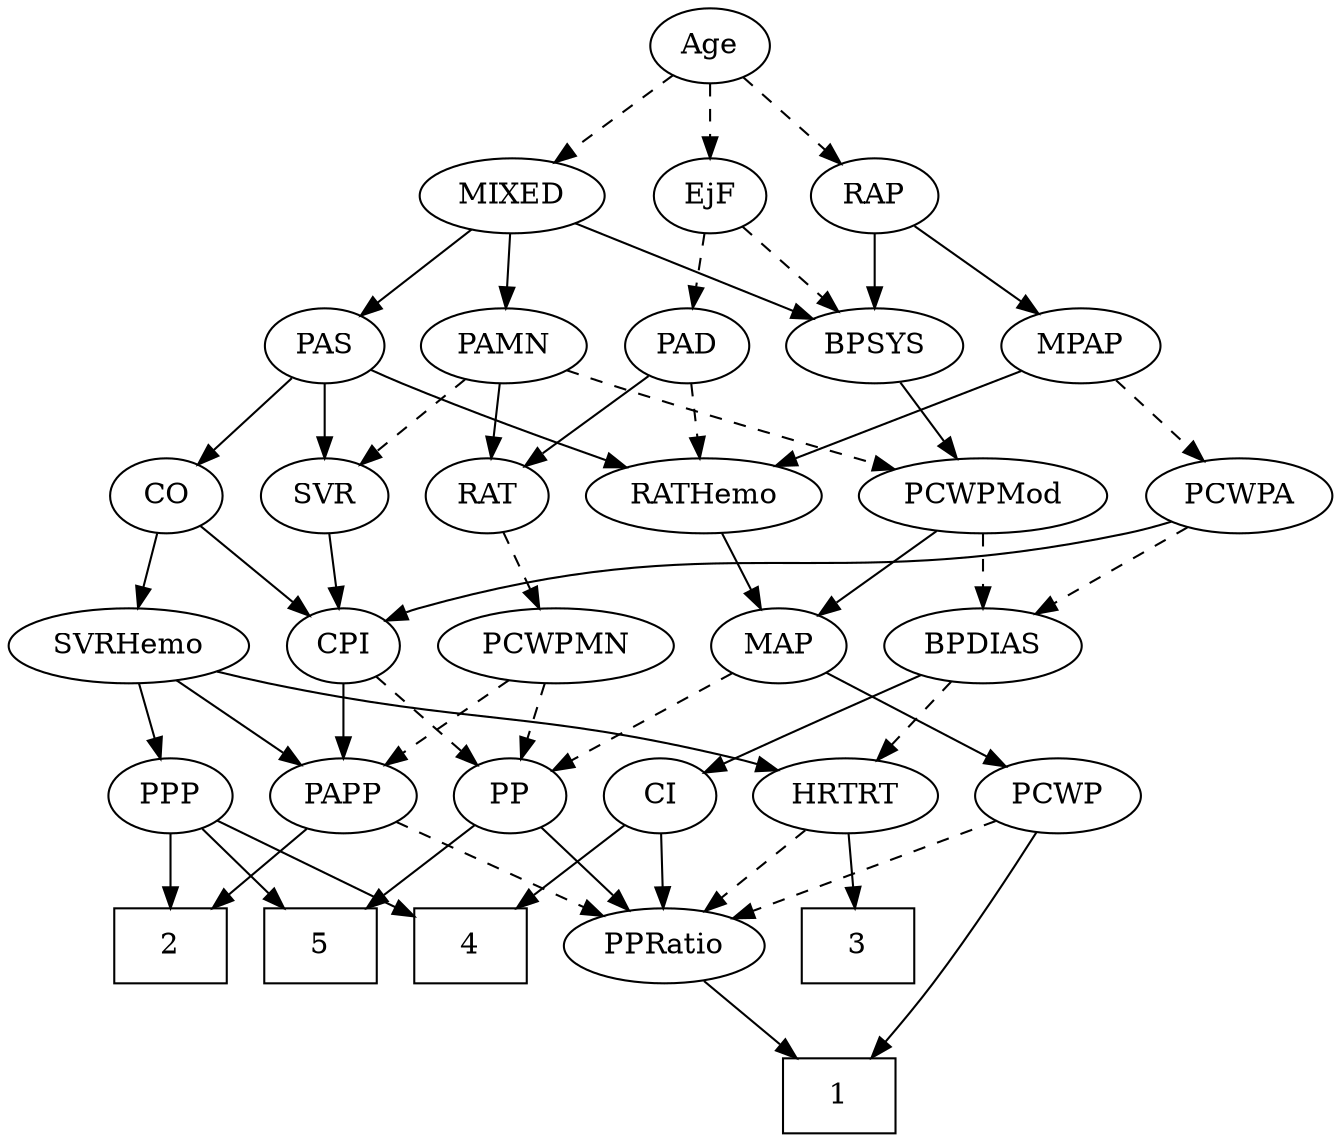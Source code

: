 strict digraph {
	graph [bb="0,0,583.64,540"];
	node [label="\N"];
	1	[height=0.5,
		pos="375.05,18",
		shape=box,
		width=0.75];
	2	[height=0.5,
		pos="68.046,90",
		shape=box,
		width=0.75];
	3	[height=0.5,
		pos="382.05,90",
		shape=box,
		width=0.75];
	4	[height=0.5,
		pos="212.05,90",
		shape=box,
		width=0.75];
	5	[height=0.5,
		pos="140.05,90",
		shape=box,
		width=0.75];
	Age	[height=0.5,
		pos="316.05,522",
		width=0.75];
	EjF	[height=0.5,
		pos="316.05,450",
		width=0.75];
	Age -> EjF	[pos="e,316.05,468.1 316.05,503.7 316.05,495.98 316.05,486.71 316.05,478.11",
		style=dashed];
	RAP	[height=0.5,
		pos="391.05,450",
		width=0.77632];
	Age -> RAP	[pos="e,375.89,465.14 331.22,506.83 341.9,496.87 356.36,483.37 368.4,472.14",
		style=dashed];
	MIXED	[height=0.5,
		pos="227.05,450",
		width=1.1193];
	Age -> MIXED	[pos="e,246.18,466.05 299.31,507.83 286.68,497.9 269.08,484.06 254.42,472.53",
		style=dashed];
	BPSYS	[height=0.5,
		pos="391.05,378",
		width=1.0471];
	EjF -> BPSYS	[pos="e,374.59,394.36 331.22,434.83 341.55,425.2 355.42,412.25 367.2,401.25",
		style=dashed];
	PAD	[height=0.5,
		pos="307.05,378",
		width=0.79437];
	EjF -> PAD	[pos="e,309.27,396.28 313.87,432.05 312.88,424.35 311.68,415.03 310.56,406.36",
		style=dashed];
	MPAP	[height=0.5,
		pos="482.05,378",
		width=0.97491];
	RAP -> MPAP	[pos="e,463.3,393.42 408.59,435.5 421.84,425.31 440.25,411.15 455.32,399.56",
		style=solid];
	RAP -> BPSYS	[pos="e,391.05,396.1 391.05,431.7 391.05,423.98 391.05,414.71 391.05,406.11",
		style=solid];
	MIXED -> BPSYS	[pos="e,363.77,390.64 255.24,436.97 282.67,425.26 324.5,407.4 354.48,394.61",
		style=solid];
	PAS	[height=0.5,
		pos="143.05,378",
		width=0.75];
	MIXED -> PAS	[pos="e,159.25,392.5 208.82,433.81 196.59,423.62 180.36,410.09 167.07,399.02",
		style=solid];
	PAMN	[height=0.5,
		pos="224.05,378",
		width=1.011];
	MIXED -> PAMN	[pos="e,224.78,396.1 226.3,431.7 225.97,423.98 225.58,414.71 225.21,406.11",
		style=solid];
	RATHemo	[height=0.5,
		pos="311.05,306",
		width=1.3721];
	MPAP -> RATHemo	[pos="e,342.51,319.88 455.33,366.06 427.66,354.74 384.08,336.9 352.05,323.78",
		style=solid];
	PCWPA	[height=0.5,
		pos="542.05,306",
		width=1.1555];
	MPAP -> PCWPA	[pos="e,528.07,323.31 495.66,361.12 503.3,352.2 512.98,340.91 521.52,330.94",
		style=dashed];
	PCWPMod	[height=0.5,
		pos="430.05,306",
		width=1.4443];
	BPSYS -> PCWPMod	[pos="e,420.6,323.96 400.29,360.41 404.88,352.16 410.54,342.01 415.68,332.78",
		style=solid];
	PAD -> RATHemo	[pos="e,310.07,324.1 308.03,359.7 308.48,351.98 309,342.71 309.5,334.11",
		style=dashed];
	RAT	[height=0.5,
		pos="216.05,306",
		width=0.75827];
	PAD -> RAT	[pos="e,233.23,320.22 289.5,363.5 275.82,352.98 256.63,338.22 241.29,326.42",
		style=solid];
	CO	[height=0.5,
		pos="70.046,306",
		width=0.75];
	CPI	[height=0.5,
		pos="145.05,234",
		width=0.75];
	CO -> CPI	[pos="e,129.89,249.14 85.223,290.83 95.897,280.87 110.36,267.37 122.4,256.14",
		style=solid];
	SVRHemo	[height=0.5,
		pos="50.046,234",
		width=1.3902];
	CO -> SVRHemo	[pos="e,54.981,252.28 65.204,288.05 62.977,280.26 60.28,270.82 57.782,262.08",
		style=solid];
	PAS -> CO	[pos="e,84.796,321.14 128.27,362.83 117.88,352.87 103.8,339.37 92.089,328.14",
		style=solid];
	PAS -> RATHemo	[pos="e,278.27,319.53 164.27,366.72 169.1,364.45 174.23,362.1 179.05,360 208.75,347.04 242.69,333.44 268.71,323.26",
		style=solid];
	SVR	[height=0.5,
		pos="143.05,306",
		width=0.77632];
	PAS -> SVR	[pos="e,143.05,324.1 143.05,359.7 143.05,351.98 143.05,342.71 143.05,334.11",
		style=solid];
	PAMN -> RAT	[pos="e,218,324.1 222.07,359.7 221.19,351.98 220.13,342.71 219.14,334.11",
		style=solid];
	PAMN -> SVR	[pos="e,159.21,320.97 206.47,361.81 194.94,351.85 179.72,338.7 167.08,327.77",
		style=dashed];
	PAMN -> PCWPMod	[pos="e,392.8,318.76 252.06,366.2 257.67,364.1 263.53,361.95 269.05,360 307.27,346.5 350.97,332.18 383.19,321.83",
		style=dashed];
	MAP	[height=0.5,
		pos="339.05,234",
		width=0.84854];
	RATHemo -> MAP	[pos="e,332.33,251.79 317.82,288.05 321.06,279.97 325,270.12 328.6,261.11",
		style=solid];
	PP	[height=0.5,
		pos="222.05,162",
		width=0.75];
	CPI -> PP	[pos="e,206.75,176.91 160.63,218.83 171.66,208.81 186.64,195.19 199.04,183.92",
		style=dashed];
	PAPP	[height=0.5,
		pos="145.05,162",
		width=0.88464];
	CPI -> PAPP	[pos="e,145.05,180.1 145.05,215.7 145.05,207.98 145.05,198.71 145.05,190.11",
		style=solid];
	PCWPMN	[height=0.5,
		pos="240.05,234",
		width=1.3902];
	RAT -> PCWPMN	[pos="e,234.12,252.28 221.86,288.05 224.56,280.18 227.83,270.62 230.86,261.79",
		style=dashed];
	SVR -> CPI	[pos="e,144.56,252.1 143.54,287.7 143.76,279.98 144.03,270.71 144.27,262.11",
		style=solid];
	BPDIAS	[height=0.5,
		pos="430.05,234",
		width=1.1735];
	PCWPMod -> BPDIAS	[pos="e,430.05,252.1 430.05,287.7 430.05,279.98 430.05,270.71 430.05,262.11",
		style=dashed];
	PCWPMod -> MAP	[pos="e,356.85,248.7 409.4,289.12 396.28,279.03 379.19,265.88 365.14,255.07",
		style=solid];
	PCWPA -> CPI	[pos="e,165.54,246.08 511.59,293.71 504.89,291.55 497.79,289.5 491.05,288 355.65,257.91 314.41,290.12 181.05,252 179.1,251.44 177.13,250.79 \
175.17,250.08",
		style=solid];
	PCWPA -> BPDIAS	[pos="e,453.06,249.38 519.38,290.83 502.79,280.47 480.07,266.26 461.69,254.78",
		style=dashed];
	PCWPMN -> PP	[pos="e,226.36,179.79 235.69,216.05 233.65,208.14 231.18,198.54 228.91,189.69",
		style=dashed];
	PCWPMN -> PAPP	[pos="e,163.82,176.83 218.96,217.46 205.16,207.3 187,193.91 172.13,182.96",
		style=dashed];
	PPP	[height=0.5,
		pos="68.046,162",
		width=0.75];
	SVRHemo -> PPP	[pos="e,63.728,179.79 54.403,216.05 56.437,208.14 58.907,198.54 61.183,189.69",
		style=solid];
	SVRHemo -> PAPP	[pos="e,126.27,176.83 71.129,217.46 84.929,207.3 103.09,193.91 117.96,182.96",
		style=solid];
	HRTRT	[height=0.5,
		pos="379.05,162",
		width=1.1013];
	SVRHemo -> HRTRT	[pos="e,349.5,174.17 86.694,221.71 94.055,219.65 101.77,217.64 109.05,216 206.14,194.18 233.57,204.4 330.05,180 333.23,179.19 336.51,178.27 \
339.78,177.28",
		style=solid];
	CI	[height=0.5,
		pos="294.05,162",
		width=0.75];
	BPDIAS -> CI	[pos="e,314.95,173.76 404.14,219.67 381.28,207.9 347.96,190.75 323.97,178.4",
		style=solid];
	BPDIAS -> HRTRT	[pos="e,391.05,179.47 417.96,216.41 411.73,207.87 404.02,197.28 397.1,187.79",
		style=dashed];
	MAP -> PP	[pos="e,241.71,174.76 318.4,220.65 299.54,209.36 271.48,192.58 250.5,180.03",
		style=dashed];
	PCWP	[height=0.5,
		pos="472.05,162",
		width=0.97491];
	MAP -> PCWP	[pos="e,448.25,175.52 361.01,221.44 382.34,210.22 414.98,193.04 439.35,180.21",
		style=solid];
	PP -> 5	[pos="e,159.98,108.02 205.84,147.17 194.95,137.87 180.3,125.36 167.59,114.52",
		style=solid];
	PPRatio	[height=0.5,
		pos="297.05,90",
		width=1.1013];
	PP -> PPRatio	[pos="e,280.32,106.61 237.22,146.83 247.48,137.27 261.23,124.43 272.96,113.48",
		style=solid];
	PPP -> 2	[pos="e,68.046,108.1 68.046,143.7 68.046,135.98 68.046,126.71 68.046,118.11",
		style=solid];
	PPP -> 4	[pos="e,184.8,104.24 89.293,150.67 111.97,139.65 148.31,121.98 175.57,108.73",
		style=solid];
	PPP -> 5	[pos="e,122.44,108.11 82.616,146.83 91.964,137.75 104.34,125.71 115.21,115.14",
		style=solid];
	PPRatio -> 1	[pos="e,355.87,36.211 314.36,73.465 324.35,64.498 337.12,53.031 348.38,42.935",
		style=solid];
	PCWP -> 1	[pos="e,390,36.199 462.93,144.5 452.68,126.31 435.21,96.383 418.05,72 411.43,62.602 403.65,52.717 396.55,44.063",
		style=solid];
	PCWP -> PPRatio	[pos="e,325.78,102.5 445.09,150.22 415.68,138.45 368.38,119.53 335.17,106.25",
		style=dashed];
	CI -> 4	[pos="e,231.98,108.02 277.84,147.17 266.95,137.87 252.3,125.36 239.59,114.52",
		style=solid];
	CI -> PPRatio	[pos="e,296.31,108.1 294.79,143.7 295.12,135.98 295.52,126.71 295.88,118.11",
		style=solid];
	PAPP -> 2	[pos="e,86.79,108.04 128.72,146.15 118.74,137.09 105.76,125.29 94.368,114.93",
		style=solid];
	PAPP -> PPRatio	[pos="e,270.26,103.34 169.13,149.91 193.87,138.51 232.68,120.64 261.07,107.57",
		style=dashed];
	HRTRT -> 3	[pos="e,381.31,108.1 379.79,143.7 380.12,135.98 380.52,126.71 380.88,118.11",
		style=solid];
	HRTRT -> PPRatio	[pos="e,314.8,106.16 361.25,145.81 349.97,136.18 335.19,123.56 322.66,112.86",
		style=dashed];
}
